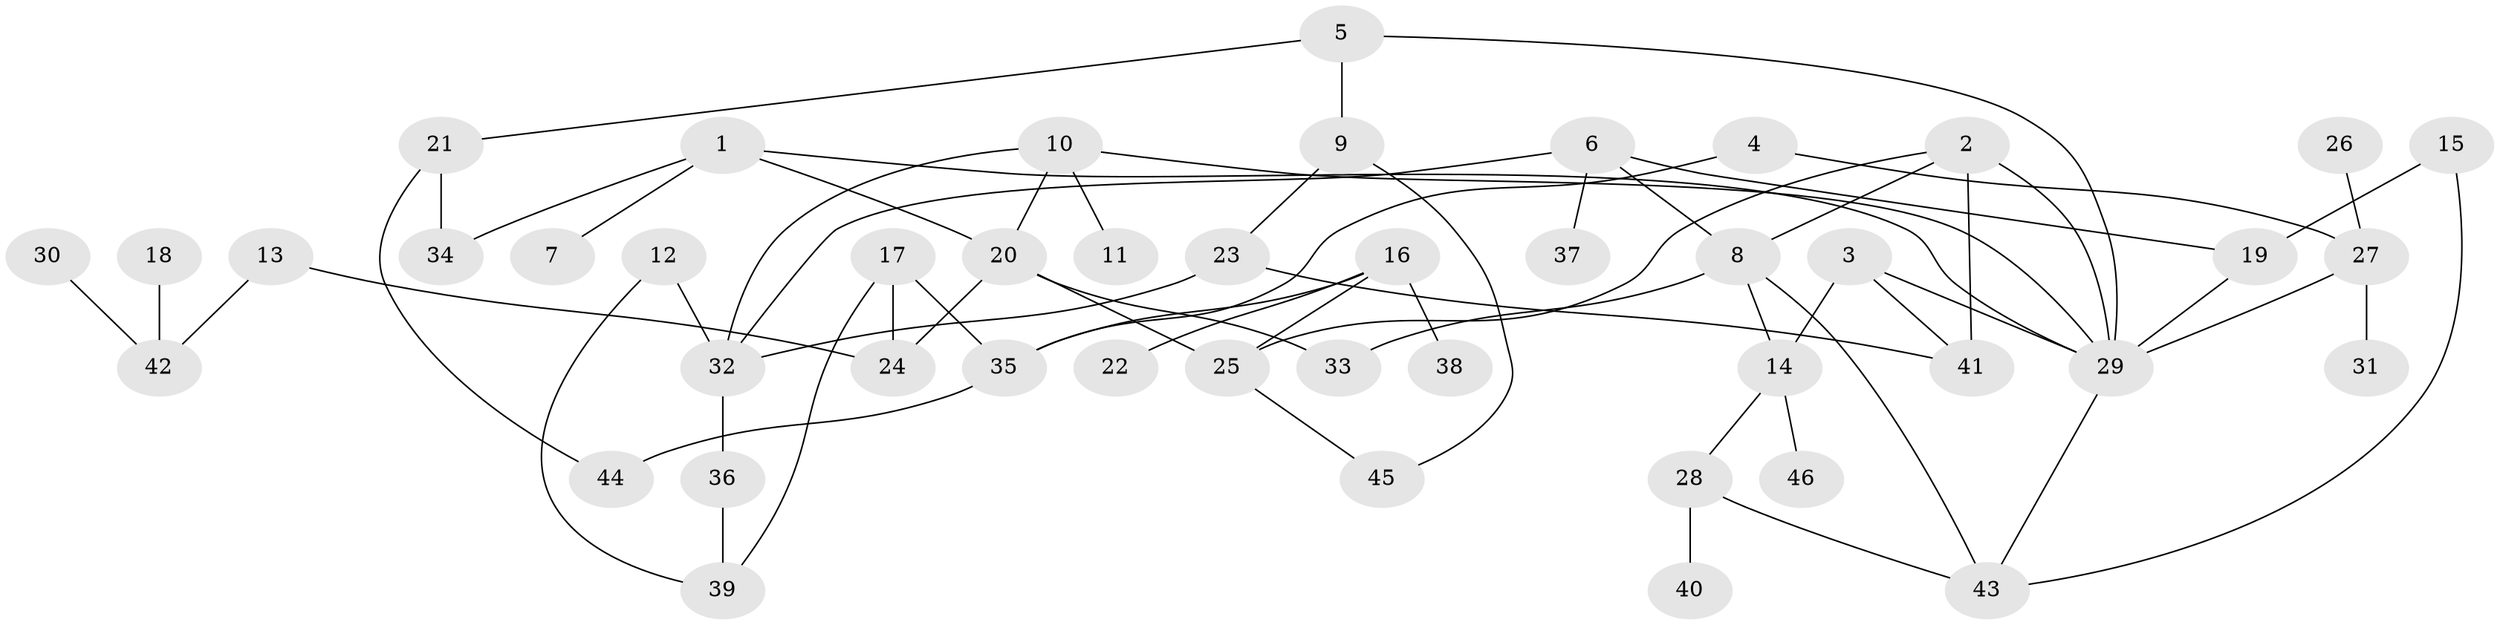 // original degree distribution, {6: 0.02197802197802198, 9: 0.01098901098901099, 4: 0.06593406593406594, 3: 0.17582417582417584, 1: 0.27472527472527475, 2: 0.3626373626373626, 5: 0.08791208791208792}
// Generated by graph-tools (version 1.1) at 2025/01/03/09/25 03:01:05]
// undirected, 46 vertices, 64 edges
graph export_dot {
graph [start="1"]
  node [color=gray90,style=filled];
  1;
  2;
  3;
  4;
  5;
  6;
  7;
  8;
  9;
  10;
  11;
  12;
  13;
  14;
  15;
  16;
  17;
  18;
  19;
  20;
  21;
  22;
  23;
  24;
  25;
  26;
  27;
  28;
  29;
  30;
  31;
  32;
  33;
  34;
  35;
  36;
  37;
  38;
  39;
  40;
  41;
  42;
  43;
  44;
  45;
  46;
  1 -- 7 [weight=1.0];
  1 -- 20 [weight=1.0];
  1 -- 29 [weight=1.0];
  1 -- 34 [weight=1.0];
  2 -- 8 [weight=1.0];
  2 -- 25 [weight=1.0];
  2 -- 29 [weight=1.0];
  2 -- 41 [weight=1.0];
  3 -- 14 [weight=1.0];
  3 -- 29 [weight=1.0];
  3 -- 41 [weight=1.0];
  4 -- 27 [weight=1.0];
  4 -- 35 [weight=1.0];
  5 -- 9 [weight=1.0];
  5 -- 21 [weight=1.0];
  5 -- 29 [weight=1.0];
  6 -- 8 [weight=1.0];
  6 -- 19 [weight=1.0];
  6 -- 32 [weight=1.0];
  6 -- 37 [weight=1.0];
  8 -- 14 [weight=1.0];
  8 -- 33 [weight=1.0];
  8 -- 43 [weight=1.0];
  9 -- 23 [weight=1.0];
  9 -- 45 [weight=1.0];
  10 -- 11 [weight=1.0];
  10 -- 20 [weight=1.0];
  10 -- 29 [weight=1.0];
  10 -- 32 [weight=1.0];
  12 -- 32 [weight=1.0];
  12 -- 39 [weight=1.0];
  13 -- 24 [weight=1.0];
  13 -- 42 [weight=1.0];
  14 -- 28 [weight=1.0];
  14 -- 46 [weight=1.0];
  15 -- 19 [weight=1.0];
  15 -- 43 [weight=1.0];
  16 -- 22 [weight=1.0];
  16 -- 25 [weight=1.0];
  16 -- 35 [weight=1.0];
  16 -- 38 [weight=1.0];
  17 -- 24 [weight=1.0];
  17 -- 35 [weight=1.0];
  17 -- 39 [weight=1.0];
  18 -- 42 [weight=2.0];
  19 -- 29 [weight=2.0];
  20 -- 24 [weight=1.0];
  20 -- 25 [weight=1.0];
  20 -- 33 [weight=2.0];
  21 -- 34 [weight=1.0];
  21 -- 44 [weight=1.0];
  23 -- 32 [weight=1.0];
  23 -- 41 [weight=1.0];
  25 -- 45 [weight=1.0];
  26 -- 27 [weight=1.0];
  27 -- 29 [weight=1.0];
  27 -- 31 [weight=1.0];
  28 -- 40 [weight=1.0];
  28 -- 43 [weight=1.0];
  29 -- 43 [weight=1.0];
  30 -- 42 [weight=1.0];
  32 -- 36 [weight=1.0];
  35 -- 44 [weight=1.0];
  36 -- 39 [weight=1.0];
}
